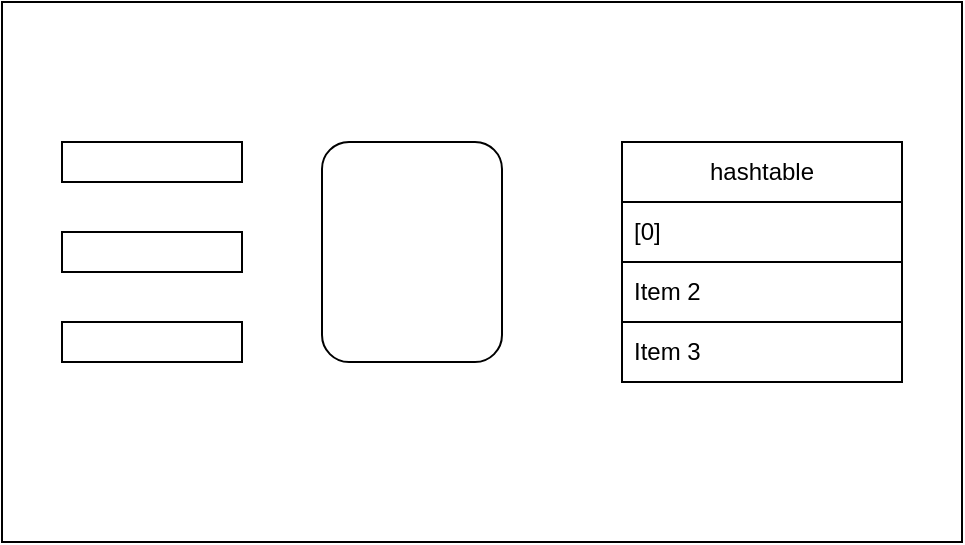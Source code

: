 <mxfile version="28.1.1">
  <diagram name="Page-1" id="fN6nR72EvsevTODPvQjg">
    <mxGraphModel dx="524" dy="278" grid="1" gridSize="10" guides="1" tooltips="1" connect="1" arrows="1" fold="1" page="1" pageScale="1" pageWidth="480" pageHeight="270" math="0" shadow="0">
      <root>
        <mxCell id="0" />
        <mxCell id="1" parent="0" />
        <mxCell id="fdBljdjzTE2sMH6gMck9-1" value="" style="rounded=0;whiteSpace=wrap;html=1;movable=0;resizable=0;rotatable=0;deletable=0;editable=0;locked=1;connectable=0;" parent="1" vertex="1">
          <mxGeometry width="480" height="270" as="geometry" />
        </mxCell>
        <mxCell id="fdBljdjzTE2sMH6gMck9-2" value="" style="rounded=0;whiteSpace=wrap;html=1;" parent="1" vertex="1">
          <mxGeometry x="30" y="70" width="90" height="20" as="geometry" />
        </mxCell>
        <mxCell id="brEP9MVjaGyyVcKJYeQW-1" value="" style="rounded=0;whiteSpace=wrap;html=1;" vertex="1" parent="1">
          <mxGeometry x="30" y="115" width="90" height="20" as="geometry" />
        </mxCell>
        <mxCell id="brEP9MVjaGyyVcKJYeQW-2" value="" style="rounded=0;whiteSpace=wrap;html=1;" vertex="1" parent="1">
          <mxGeometry x="30" y="160" width="90" height="20" as="geometry" />
        </mxCell>
        <mxCell id="brEP9MVjaGyyVcKJYeQW-3" value="" style="rounded=1;whiteSpace=wrap;html=1;" vertex="1" parent="1">
          <mxGeometry x="160" y="70" width="90" height="110" as="geometry" />
        </mxCell>
        <mxCell id="brEP9MVjaGyyVcKJYeQW-4" value="hashtable" style="swimlane;fontStyle=0;childLayout=stackLayout;horizontal=1;startSize=30;horizontalStack=0;resizeParent=1;resizeParentMax=0;resizeLast=0;collapsible=1;marginBottom=0;whiteSpace=wrap;html=1;" vertex="1" parent="1">
          <mxGeometry x="310" y="70" width="140" height="120" as="geometry">
            <mxRectangle x="310" y="70" width="60" height="30" as="alternateBounds" />
          </mxGeometry>
        </mxCell>
        <mxCell id="brEP9MVjaGyyVcKJYeQW-5" value="[0]" style="text;strokeColor=default;fillColor=none;align=left;verticalAlign=middle;spacingLeft=4;spacingRight=4;overflow=hidden;points=[[0,0.5],[1,0.5]];portConstraint=eastwest;rotatable=0;whiteSpace=wrap;html=1;" vertex="1" parent="brEP9MVjaGyyVcKJYeQW-4">
          <mxGeometry y="30" width="140" height="30" as="geometry" />
        </mxCell>
        <mxCell id="brEP9MVjaGyyVcKJYeQW-6" value="Item 2" style="text;strokeColor=default;fillColor=none;align=left;verticalAlign=middle;spacingLeft=4;spacingRight=4;overflow=hidden;points=[[0,0.5],[1,0.5]];portConstraint=eastwest;rotatable=0;whiteSpace=wrap;html=1;" vertex="1" parent="brEP9MVjaGyyVcKJYeQW-4">
          <mxGeometry y="60" width="140" height="30" as="geometry" />
        </mxCell>
        <mxCell id="brEP9MVjaGyyVcKJYeQW-7" value="Item 3" style="text;strokeColor=none;fillColor=none;align=left;verticalAlign=middle;spacingLeft=4;spacingRight=4;overflow=hidden;points=[[0,0.5],[1,0.5]];portConstraint=eastwest;rotatable=0;whiteSpace=wrap;html=1;" vertex="1" parent="brEP9MVjaGyyVcKJYeQW-4">
          <mxGeometry y="90" width="140" height="30" as="geometry" />
        </mxCell>
      </root>
    </mxGraphModel>
  </diagram>
</mxfile>
